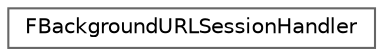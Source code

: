 digraph "Graphical Class Hierarchy"
{
 // INTERACTIVE_SVG=YES
 // LATEX_PDF_SIZE
  bgcolor="transparent";
  edge [fontname=Helvetica,fontsize=10,labelfontname=Helvetica,labelfontsize=10];
  node [fontname=Helvetica,fontsize=10,shape=box,height=0.2,width=0.4];
  rankdir="LR";
  Node0 [id="Node000000",label="FBackgroundURLSessionHandler",height=0.2,width=0.4,color="grey40", fillcolor="white", style="filled",URL="$d6/d74/classFBackgroundURLSessionHandler.html",tooltip=" "];
}
